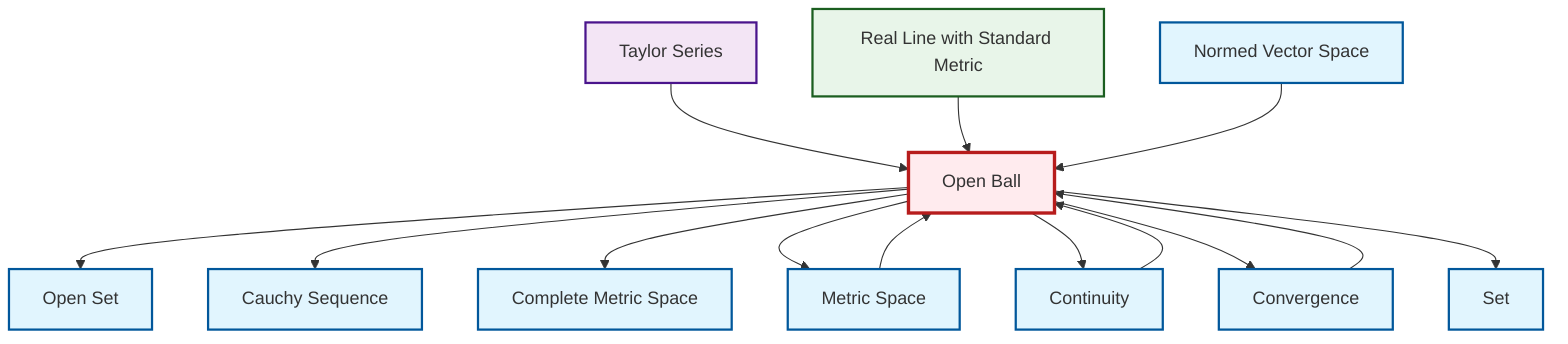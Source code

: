 graph TD
    classDef definition fill:#e1f5fe,stroke:#01579b,stroke-width:2px
    classDef theorem fill:#f3e5f5,stroke:#4a148c,stroke-width:2px
    classDef axiom fill:#fff3e0,stroke:#e65100,stroke-width:2px
    classDef example fill:#e8f5e9,stroke:#1b5e20,stroke-width:2px
    classDef current fill:#ffebee,stroke:#b71c1c,stroke-width:3px
    def-open-ball["Open Ball"]:::definition
    def-open-set["Open Set"]:::definition
    def-metric-space["Metric Space"]:::definition
    def-convergence["Convergence"]:::definition
    def-normed-vector-space["Normed Vector Space"]:::definition
    def-continuity["Continuity"]:::definition
    thm-taylor-series["Taylor Series"]:::theorem
    def-set["Set"]:::definition
    def-complete-metric-space["Complete Metric Space"]:::definition
    ex-real-line-metric["Real Line with Standard Metric"]:::example
    def-cauchy-sequence["Cauchy Sequence"]:::definition
    thm-taylor-series --> def-open-ball
    def-open-ball --> def-open-set
    ex-real-line-metric --> def-open-ball
    def-open-ball --> def-cauchy-sequence
    def-normed-vector-space --> def-open-ball
    def-continuity --> def-open-ball
    def-open-ball --> def-complete-metric-space
    def-open-ball --> def-metric-space
    def-metric-space --> def-open-ball
    def-convergence --> def-open-ball
    def-open-ball --> def-continuity
    def-open-ball --> def-convergence
    def-open-ball --> def-set
    class def-open-ball current
